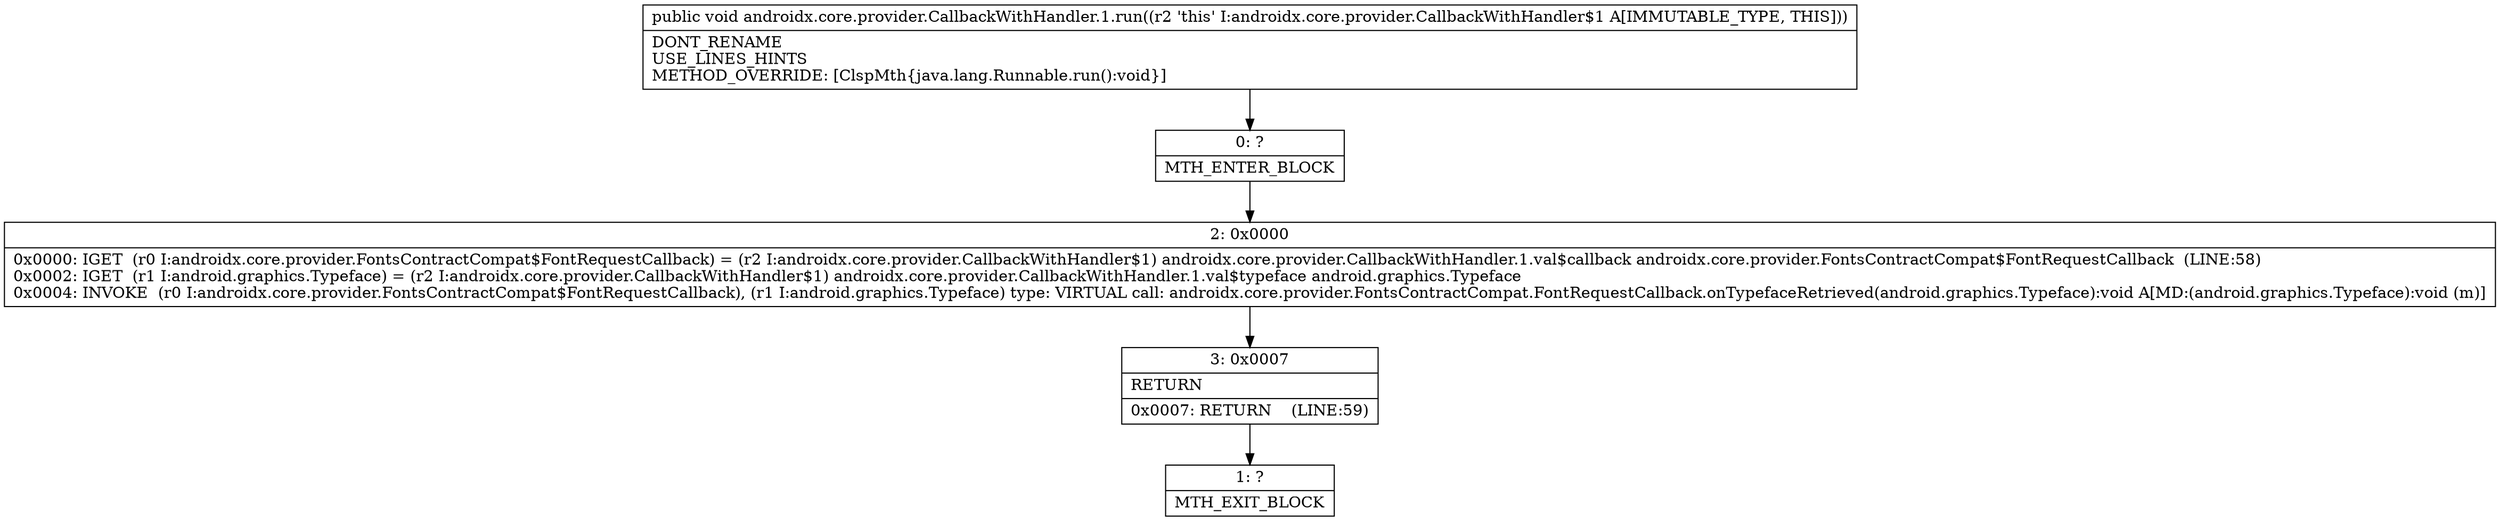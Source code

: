 digraph "CFG forandroidx.core.provider.CallbackWithHandler.1.run()V" {
Node_0 [shape=record,label="{0\:\ ?|MTH_ENTER_BLOCK\l}"];
Node_2 [shape=record,label="{2\:\ 0x0000|0x0000: IGET  (r0 I:androidx.core.provider.FontsContractCompat$FontRequestCallback) = (r2 I:androidx.core.provider.CallbackWithHandler$1) androidx.core.provider.CallbackWithHandler.1.val$callback androidx.core.provider.FontsContractCompat$FontRequestCallback  (LINE:58)\l0x0002: IGET  (r1 I:android.graphics.Typeface) = (r2 I:androidx.core.provider.CallbackWithHandler$1) androidx.core.provider.CallbackWithHandler.1.val$typeface android.graphics.Typeface \l0x0004: INVOKE  (r0 I:androidx.core.provider.FontsContractCompat$FontRequestCallback), (r1 I:android.graphics.Typeface) type: VIRTUAL call: androidx.core.provider.FontsContractCompat.FontRequestCallback.onTypefaceRetrieved(android.graphics.Typeface):void A[MD:(android.graphics.Typeface):void (m)]\l}"];
Node_3 [shape=record,label="{3\:\ 0x0007|RETURN\l|0x0007: RETURN    (LINE:59)\l}"];
Node_1 [shape=record,label="{1\:\ ?|MTH_EXIT_BLOCK\l}"];
MethodNode[shape=record,label="{public void androidx.core.provider.CallbackWithHandler.1.run((r2 'this' I:androidx.core.provider.CallbackWithHandler$1 A[IMMUTABLE_TYPE, THIS]))  | DONT_RENAME\lUSE_LINES_HINTS\lMETHOD_OVERRIDE: [ClspMth\{java.lang.Runnable.run():void\}]\l}"];
MethodNode -> Node_0;Node_0 -> Node_2;
Node_2 -> Node_3;
Node_3 -> Node_1;
}

